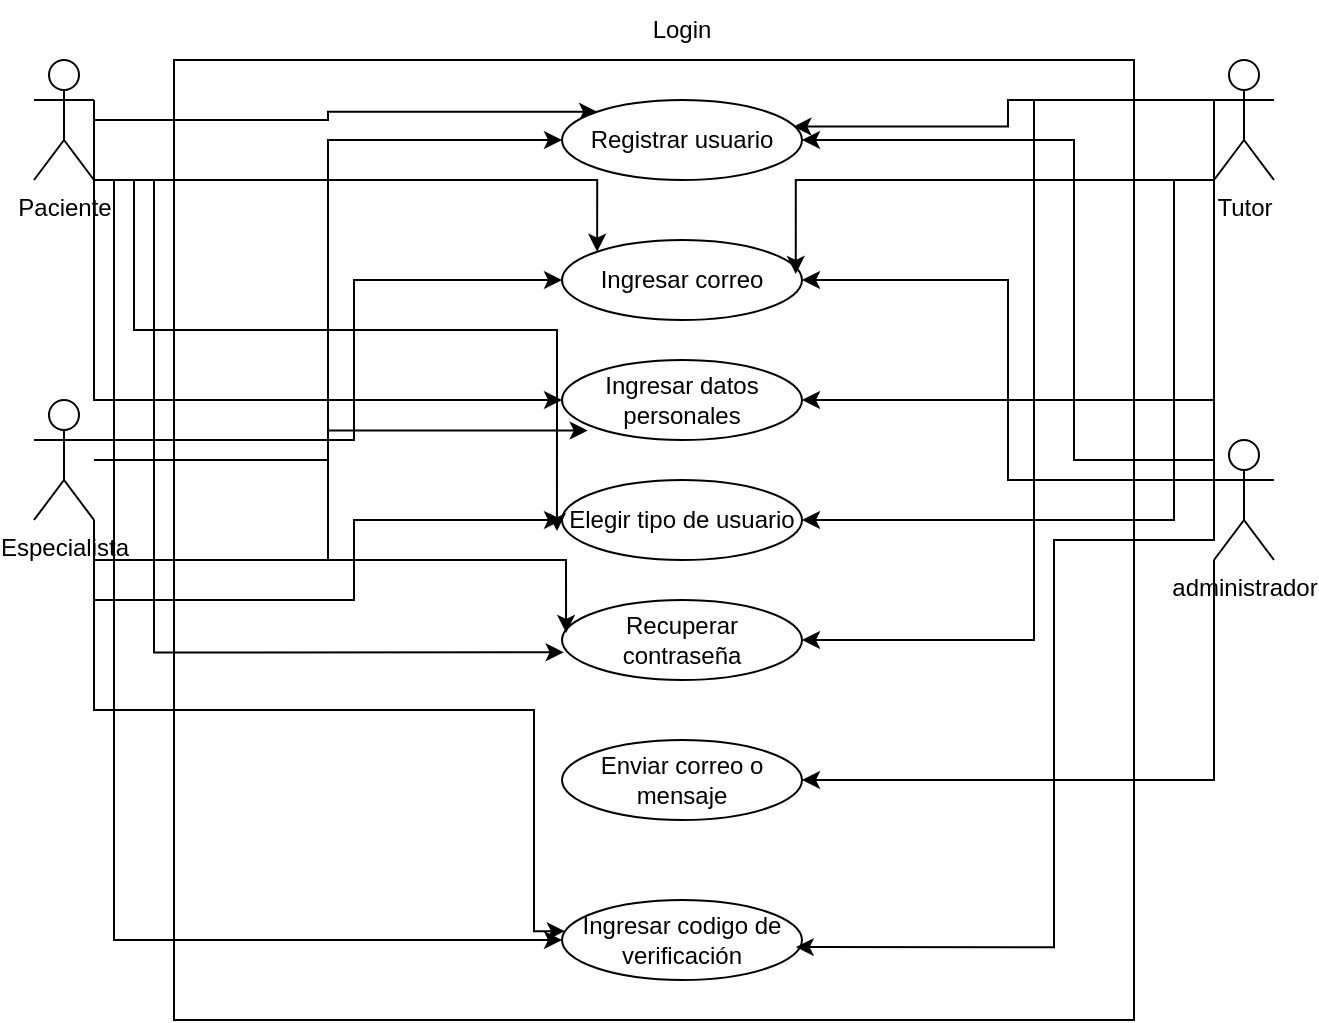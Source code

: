<mxfile version="24.0.8" type="github">
  <diagram name="Login" id="faqiPDKyWiyBNLFLv6mD">
    <mxGraphModel dx="792" dy="449" grid="1" gridSize="10" guides="1" tooltips="1" connect="1" arrows="1" fold="1" page="1" pageScale="1" pageWidth="827" pageHeight="1169" math="0" shadow="0">
      <root>
        <mxCell id="0" />
        <mxCell id="1" parent="0" />
        <mxCell id="a3NKr-S5rIMRDyzBwzuS-1" value="" style="whiteSpace=wrap;html=1;aspect=fixed;" vertex="1" parent="1">
          <mxGeometry x="160" y="120" width="480" height="480" as="geometry" />
        </mxCell>
        <mxCell id="a3NKr-S5rIMRDyzBwzuS-15" style="edgeStyle=orthogonalEdgeStyle;rounded=0;orthogonalLoop=1;jettySize=auto;html=1;entryX=0;entryY=0;entryDx=0;entryDy=0;" edge="1" parent="1" source="a3NKr-S5rIMRDyzBwzuS-2" target="a3NKr-S5rIMRDyzBwzuS-7">
          <mxGeometry relative="1" as="geometry" />
        </mxCell>
        <mxCell id="a3NKr-S5rIMRDyzBwzuS-20" style="edgeStyle=orthogonalEdgeStyle;rounded=0;orthogonalLoop=1;jettySize=auto;html=1;exitX=1;exitY=0.333;exitDx=0;exitDy=0;exitPerimeter=0;entryX=0;entryY=0;entryDx=0;entryDy=0;" edge="1" parent="1" source="a3NKr-S5rIMRDyzBwzuS-2" target="a3NKr-S5rIMRDyzBwzuS-10">
          <mxGeometry relative="1" as="geometry">
            <Array as="points">
              <mxPoint x="120" y="180" />
              <mxPoint x="372" y="180" />
            </Array>
          </mxGeometry>
        </mxCell>
        <mxCell id="a3NKr-S5rIMRDyzBwzuS-28" style="edgeStyle=orthogonalEdgeStyle;rounded=0;orthogonalLoop=1;jettySize=auto;html=1;exitX=1;exitY=1;exitDx=0;exitDy=0;exitPerimeter=0;entryX=0;entryY=0.5;entryDx=0;entryDy=0;" edge="1" parent="1" source="a3NKr-S5rIMRDyzBwzuS-2" target="a3NKr-S5rIMRDyzBwzuS-9">
          <mxGeometry relative="1" as="geometry" />
        </mxCell>
        <mxCell id="a3NKr-S5rIMRDyzBwzuS-38" style="edgeStyle=orthogonalEdgeStyle;rounded=0;orthogonalLoop=1;jettySize=auto;html=1;exitX=1;exitY=1;exitDx=0;exitDy=0;exitPerimeter=0;entryX=0;entryY=0.5;entryDx=0;entryDy=0;" edge="1" parent="1" source="a3NKr-S5rIMRDyzBwzuS-2" target="a3NKr-S5rIMRDyzBwzuS-14">
          <mxGeometry relative="1" as="geometry">
            <Array as="points">
              <mxPoint x="130" y="180" />
              <mxPoint x="130" y="560" />
            </Array>
          </mxGeometry>
        </mxCell>
        <mxCell id="a3NKr-S5rIMRDyzBwzuS-2" value="Paciente" style="shape=umlActor;verticalLabelPosition=bottom;verticalAlign=top;html=1;outlineConnect=0;" vertex="1" parent="1">
          <mxGeometry x="90" y="120" width="30" height="60" as="geometry" />
        </mxCell>
        <mxCell id="a3NKr-S5rIMRDyzBwzuS-16" style="edgeStyle=orthogonalEdgeStyle;rounded=0;orthogonalLoop=1;jettySize=auto;html=1;entryX=0;entryY=0.5;entryDx=0;entryDy=0;" edge="1" parent="1" source="a3NKr-S5rIMRDyzBwzuS-4" target="a3NKr-S5rIMRDyzBwzuS-7">
          <mxGeometry relative="1" as="geometry" />
        </mxCell>
        <mxCell id="a3NKr-S5rIMRDyzBwzuS-22" style="edgeStyle=orthogonalEdgeStyle;rounded=0;orthogonalLoop=1;jettySize=auto;html=1;exitX=1;exitY=0.333;exitDx=0;exitDy=0;exitPerimeter=0;entryX=0;entryY=0.5;entryDx=0;entryDy=0;" edge="1" parent="1" source="a3NKr-S5rIMRDyzBwzuS-4" target="a3NKr-S5rIMRDyzBwzuS-10">
          <mxGeometry relative="1" as="geometry">
            <Array as="points">
              <mxPoint x="250" y="310" />
              <mxPoint x="250" y="230" />
            </Array>
          </mxGeometry>
        </mxCell>
        <mxCell id="a3NKr-S5rIMRDyzBwzuS-31" style="edgeStyle=orthogonalEdgeStyle;rounded=0;orthogonalLoop=1;jettySize=auto;html=1;exitX=1;exitY=1;exitDx=0;exitDy=0;exitPerimeter=0;" edge="1" parent="1" source="a3NKr-S5rIMRDyzBwzuS-4" target="a3NKr-S5rIMRDyzBwzuS-11">
          <mxGeometry relative="1" as="geometry">
            <Array as="points">
              <mxPoint x="120" y="390" />
              <mxPoint x="250" y="390" />
              <mxPoint x="250" y="350" />
            </Array>
          </mxGeometry>
        </mxCell>
        <mxCell id="a3NKr-S5rIMRDyzBwzuS-4" value="Especialista" style="shape=umlActor;verticalLabelPosition=bottom;verticalAlign=top;html=1;outlineConnect=0;" vertex="1" parent="1">
          <mxGeometry x="90" y="290" width="30" height="60" as="geometry" />
        </mxCell>
        <mxCell id="a3NKr-S5rIMRDyzBwzuS-27" style="edgeStyle=orthogonalEdgeStyle;rounded=0;orthogonalLoop=1;jettySize=auto;html=1;exitX=0;exitY=1;exitDx=0;exitDy=0;exitPerimeter=0;entryX=1;entryY=0.5;entryDx=0;entryDy=0;" edge="1" parent="1" source="a3NKr-S5rIMRDyzBwzuS-5" target="a3NKr-S5rIMRDyzBwzuS-9">
          <mxGeometry relative="1" as="geometry" />
        </mxCell>
        <mxCell id="a3NKr-S5rIMRDyzBwzuS-32" style="edgeStyle=orthogonalEdgeStyle;rounded=0;orthogonalLoop=1;jettySize=auto;html=1;exitX=0;exitY=1;exitDx=0;exitDy=0;exitPerimeter=0;entryX=1;entryY=0.5;entryDx=0;entryDy=0;" edge="1" parent="1" source="a3NKr-S5rIMRDyzBwzuS-5" target="a3NKr-S5rIMRDyzBwzuS-11">
          <mxGeometry relative="1" as="geometry">
            <Array as="points">
              <mxPoint x="660" y="180" />
              <mxPoint x="660" y="350" />
            </Array>
          </mxGeometry>
        </mxCell>
        <mxCell id="a3NKr-S5rIMRDyzBwzuS-36" style="edgeStyle=orthogonalEdgeStyle;rounded=0;orthogonalLoop=1;jettySize=auto;html=1;exitX=0;exitY=0.333;exitDx=0;exitDy=0;exitPerimeter=0;entryX=1;entryY=0.5;entryDx=0;entryDy=0;" edge="1" parent="1" source="a3NKr-S5rIMRDyzBwzuS-5" target="a3NKr-S5rIMRDyzBwzuS-12">
          <mxGeometry relative="1" as="geometry">
            <Array as="points">
              <mxPoint x="590" y="140" />
              <mxPoint x="590" y="410" />
            </Array>
          </mxGeometry>
        </mxCell>
        <mxCell id="a3NKr-S5rIMRDyzBwzuS-5" value="Tutor" style="shape=umlActor;verticalLabelPosition=bottom;verticalAlign=top;html=1;outlineConnect=0;" vertex="1" parent="1">
          <mxGeometry x="680" y="120" width="30" height="60" as="geometry" />
        </mxCell>
        <mxCell id="a3NKr-S5rIMRDyzBwzuS-23" style="edgeStyle=orthogonalEdgeStyle;rounded=0;orthogonalLoop=1;jettySize=auto;html=1;exitX=0;exitY=0.333;exitDx=0;exitDy=0;exitPerimeter=0;entryX=1;entryY=0.5;entryDx=0;entryDy=0;" edge="1" parent="1" source="a3NKr-S5rIMRDyzBwzuS-6" target="a3NKr-S5rIMRDyzBwzuS-10">
          <mxGeometry relative="1" as="geometry" />
        </mxCell>
        <mxCell id="a3NKr-S5rIMRDyzBwzuS-25" style="edgeStyle=orthogonalEdgeStyle;rounded=0;orthogonalLoop=1;jettySize=auto;html=1;exitX=0;exitY=0.333;exitDx=0;exitDy=0;exitPerimeter=0;entryX=1;entryY=0.5;entryDx=0;entryDy=0;" edge="1" parent="1" source="a3NKr-S5rIMRDyzBwzuS-6" target="a3NKr-S5rIMRDyzBwzuS-7">
          <mxGeometry relative="1" as="geometry">
            <Array as="points">
              <mxPoint x="680" y="320" />
              <mxPoint x="610" y="320" />
              <mxPoint x="610" y="160" />
            </Array>
          </mxGeometry>
        </mxCell>
        <mxCell id="a3NKr-S5rIMRDyzBwzuS-37" style="edgeStyle=orthogonalEdgeStyle;rounded=0;orthogonalLoop=1;jettySize=auto;html=1;exitX=0;exitY=1;exitDx=0;exitDy=0;exitPerimeter=0;entryX=1;entryY=0.5;entryDx=0;entryDy=0;" edge="1" parent="1" source="a3NKr-S5rIMRDyzBwzuS-6" target="a3NKr-S5rIMRDyzBwzuS-13">
          <mxGeometry relative="1" as="geometry" />
        </mxCell>
        <mxCell id="a3NKr-S5rIMRDyzBwzuS-6" value="administrador" style="shape=umlActor;verticalLabelPosition=bottom;verticalAlign=top;html=1;outlineConnect=0;" vertex="1" parent="1">
          <mxGeometry x="680" y="310" width="30" height="60" as="geometry" />
        </mxCell>
        <mxCell id="a3NKr-S5rIMRDyzBwzuS-7" value="Registrar usuario" style="ellipse;whiteSpace=wrap;html=1;" vertex="1" parent="1">
          <mxGeometry x="354" y="140" width="120" height="40" as="geometry" />
        </mxCell>
        <mxCell id="a3NKr-S5rIMRDyzBwzuS-8" value="Login" style="text;html=1;align=center;verticalAlign=middle;whiteSpace=wrap;rounded=0;" vertex="1" parent="1">
          <mxGeometry x="384" y="90" width="60" height="30" as="geometry" />
        </mxCell>
        <mxCell id="a3NKr-S5rIMRDyzBwzuS-9" value="Ingresar datos personales" style="ellipse;whiteSpace=wrap;html=1;" vertex="1" parent="1">
          <mxGeometry x="354" y="270" width="120" height="40" as="geometry" />
        </mxCell>
        <mxCell id="a3NKr-S5rIMRDyzBwzuS-10" value="Ingresar correo" style="ellipse;whiteSpace=wrap;html=1;" vertex="1" parent="1">
          <mxGeometry x="354" y="210" width="120" height="40" as="geometry" />
        </mxCell>
        <mxCell id="a3NKr-S5rIMRDyzBwzuS-11" value="Elegir tipo de usuario" style="ellipse;whiteSpace=wrap;html=1;" vertex="1" parent="1">
          <mxGeometry x="354" y="330" width="120" height="40" as="geometry" />
        </mxCell>
        <mxCell id="a3NKr-S5rIMRDyzBwzuS-12" value="Recuperar contraseña" style="ellipse;whiteSpace=wrap;html=1;" vertex="1" parent="1">
          <mxGeometry x="354" y="390" width="120" height="40" as="geometry" />
        </mxCell>
        <mxCell id="a3NKr-S5rIMRDyzBwzuS-13" value="Enviar correo o mensaje&lt;span style=&quot;color: rgba(0, 0, 0, 0); font-family: monospace; font-size: 0px; text-align: start; text-wrap: nowrap;&quot;&gt;%3CmxGraphModel%3E%3Croot%3E%3CmxCell%20id%3D%220%22%2F%3E%3CmxCell%20id%3D%221%22%20parent%3D%220%22%2F%3E%3CmxCell%20id%3D%222%22%20value%3D%22Registrar%20usuario%22%20style%3D%22ellipse%3BwhiteSpace%3Dwrap%3Bhtml%3D1%3B%22%20vertex%3D%221%22%20parent%3D%221%22%3E%3CmxGeometry%20x%3D%22354%22%20y%3D%22140%22%20width%3D%22120%22%20height%3D%2240%22%20as%3D%22geometry%22%2F%3E%3C%2FmxCell%3E%3C%2Froot%3E%3C%2FmxGraphModel%3E&lt;/span&gt;" style="ellipse;whiteSpace=wrap;html=1;" vertex="1" parent="1">
          <mxGeometry x="354" y="460" width="120" height="40" as="geometry" />
        </mxCell>
        <mxCell id="a3NKr-S5rIMRDyzBwzuS-14" value="Ingresar codigo de verificación" style="ellipse;whiteSpace=wrap;html=1;" vertex="1" parent="1">
          <mxGeometry x="354" y="540" width="120" height="40" as="geometry" />
        </mxCell>
        <mxCell id="a3NKr-S5rIMRDyzBwzuS-17" style="edgeStyle=orthogonalEdgeStyle;rounded=0;orthogonalLoop=1;jettySize=auto;html=1;exitX=0;exitY=0.333;exitDx=0;exitDy=0;exitPerimeter=0;entryX=0.964;entryY=0.332;entryDx=0;entryDy=0;entryPerimeter=0;" edge="1" parent="1" source="a3NKr-S5rIMRDyzBwzuS-5" target="a3NKr-S5rIMRDyzBwzuS-7">
          <mxGeometry relative="1" as="geometry" />
        </mxCell>
        <mxCell id="a3NKr-S5rIMRDyzBwzuS-21" style="edgeStyle=orthogonalEdgeStyle;rounded=0;orthogonalLoop=1;jettySize=auto;html=1;exitX=0;exitY=0.333;exitDx=0;exitDy=0;exitPerimeter=0;entryX=0.974;entryY=0.425;entryDx=0;entryDy=0;entryPerimeter=0;" edge="1" parent="1" source="a3NKr-S5rIMRDyzBwzuS-5" target="a3NKr-S5rIMRDyzBwzuS-10">
          <mxGeometry relative="1" as="geometry">
            <Array as="points">
              <mxPoint x="680" y="180" />
              <mxPoint x="471" y="180" />
            </Array>
          </mxGeometry>
        </mxCell>
        <mxCell id="a3NKr-S5rIMRDyzBwzuS-29" style="edgeStyle=orthogonalEdgeStyle;rounded=0;orthogonalLoop=1;jettySize=auto;html=1;exitX=1;exitY=1;exitDx=0;exitDy=0;exitPerimeter=0;entryX=0.107;entryY=0.882;entryDx=0;entryDy=0;entryPerimeter=0;" edge="1" parent="1" source="a3NKr-S5rIMRDyzBwzuS-4" target="a3NKr-S5rIMRDyzBwzuS-9">
          <mxGeometry relative="1" as="geometry" />
        </mxCell>
        <mxCell id="a3NKr-S5rIMRDyzBwzuS-30" style="edgeStyle=orthogonalEdgeStyle;rounded=0;orthogonalLoop=1;jettySize=auto;html=1;exitX=1;exitY=1;exitDx=0;exitDy=0;exitPerimeter=0;entryX=-0.021;entryY=0.639;entryDx=0;entryDy=0;entryPerimeter=0;" edge="1" parent="1" source="a3NKr-S5rIMRDyzBwzuS-2" target="a3NKr-S5rIMRDyzBwzuS-11">
          <mxGeometry relative="1" as="geometry">
            <Array as="points">
              <mxPoint x="140" y="180" />
              <mxPoint x="140" y="255" />
              <mxPoint x="351" y="255" />
            </Array>
          </mxGeometry>
        </mxCell>
        <mxCell id="a3NKr-S5rIMRDyzBwzuS-33" style="edgeStyle=orthogonalEdgeStyle;rounded=0;orthogonalLoop=1;jettySize=auto;html=1;exitX=1;exitY=1;exitDx=0;exitDy=0;exitPerimeter=0;entryX=0.007;entryY=0.654;entryDx=0;entryDy=0;entryPerimeter=0;" edge="1" parent="1" source="a3NKr-S5rIMRDyzBwzuS-2" target="a3NKr-S5rIMRDyzBwzuS-12">
          <mxGeometry relative="1" as="geometry">
            <Array as="points">
              <mxPoint x="150" y="180" />
              <mxPoint x="150" y="416" />
            </Array>
          </mxGeometry>
        </mxCell>
        <mxCell id="a3NKr-S5rIMRDyzBwzuS-34" style="edgeStyle=orthogonalEdgeStyle;rounded=0;orthogonalLoop=1;jettySize=auto;html=1;exitX=1;exitY=1;exitDx=0;exitDy=0;exitPerimeter=0;entryX=0.017;entryY=0.411;entryDx=0;entryDy=0;entryPerimeter=0;" edge="1" parent="1" source="a3NKr-S5rIMRDyzBwzuS-4" target="a3NKr-S5rIMRDyzBwzuS-12">
          <mxGeometry relative="1" as="geometry" />
        </mxCell>
        <mxCell id="a3NKr-S5rIMRDyzBwzuS-39" style="edgeStyle=orthogonalEdgeStyle;rounded=0;orthogonalLoop=1;jettySize=auto;html=1;exitX=1;exitY=1;exitDx=0;exitDy=0;exitPerimeter=0;entryX=0.012;entryY=0.389;entryDx=0;entryDy=0;entryPerimeter=0;" edge="1" parent="1" source="a3NKr-S5rIMRDyzBwzuS-4" target="a3NKr-S5rIMRDyzBwzuS-14">
          <mxGeometry relative="1" as="geometry">
            <Array as="points">
              <mxPoint x="120" y="445" />
              <mxPoint x="340" y="445" />
              <mxPoint x="340" y="556" />
            </Array>
          </mxGeometry>
        </mxCell>
        <mxCell id="a3NKr-S5rIMRDyzBwzuS-40" style="edgeStyle=orthogonalEdgeStyle;rounded=0;orthogonalLoop=1;jettySize=auto;html=1;exitX=0;exitY=1;exitDx=0;exitDy=0;exitPerimeter=0;entryX=0.974;entryY=0.589;entryDx=0;entryDy=0;entryPerimeter=0;" edge="1" parent="1" source="a3NKr-S5rIMRDyzBwzuS-5" target="a3NKr-S5rIMRDyzBwzuS-14">
          <mxGeometry relative="1" as="geometry">
            <Array as="points">
              <mxPoint x="680" y="360" />
              <mxPoint x="600" y="360" />
              <mxPoint x="600" y="564" />
            </Array>
          </mxGeometry>
        </mxCell>
      </root>
    </mxGraphModel>
  </diagram>
</mxfile>
